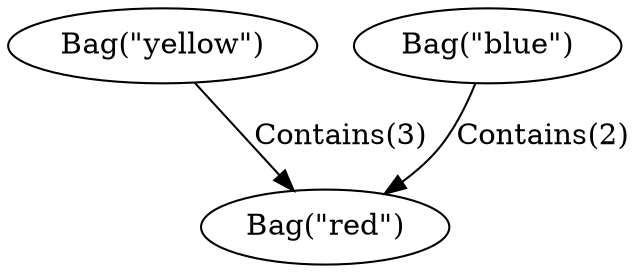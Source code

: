 digraph {
    0 [ label = "Bag(\"yellow\")" ]
    1 [ label = "Bag(\"red\")" ]
    2 [ label = "Bag(\"blue\")" ]
    0 -> 1 [ label = "Contains(3)" ]
    2 -> 1 [ label = "Contains(2)" ]
}
